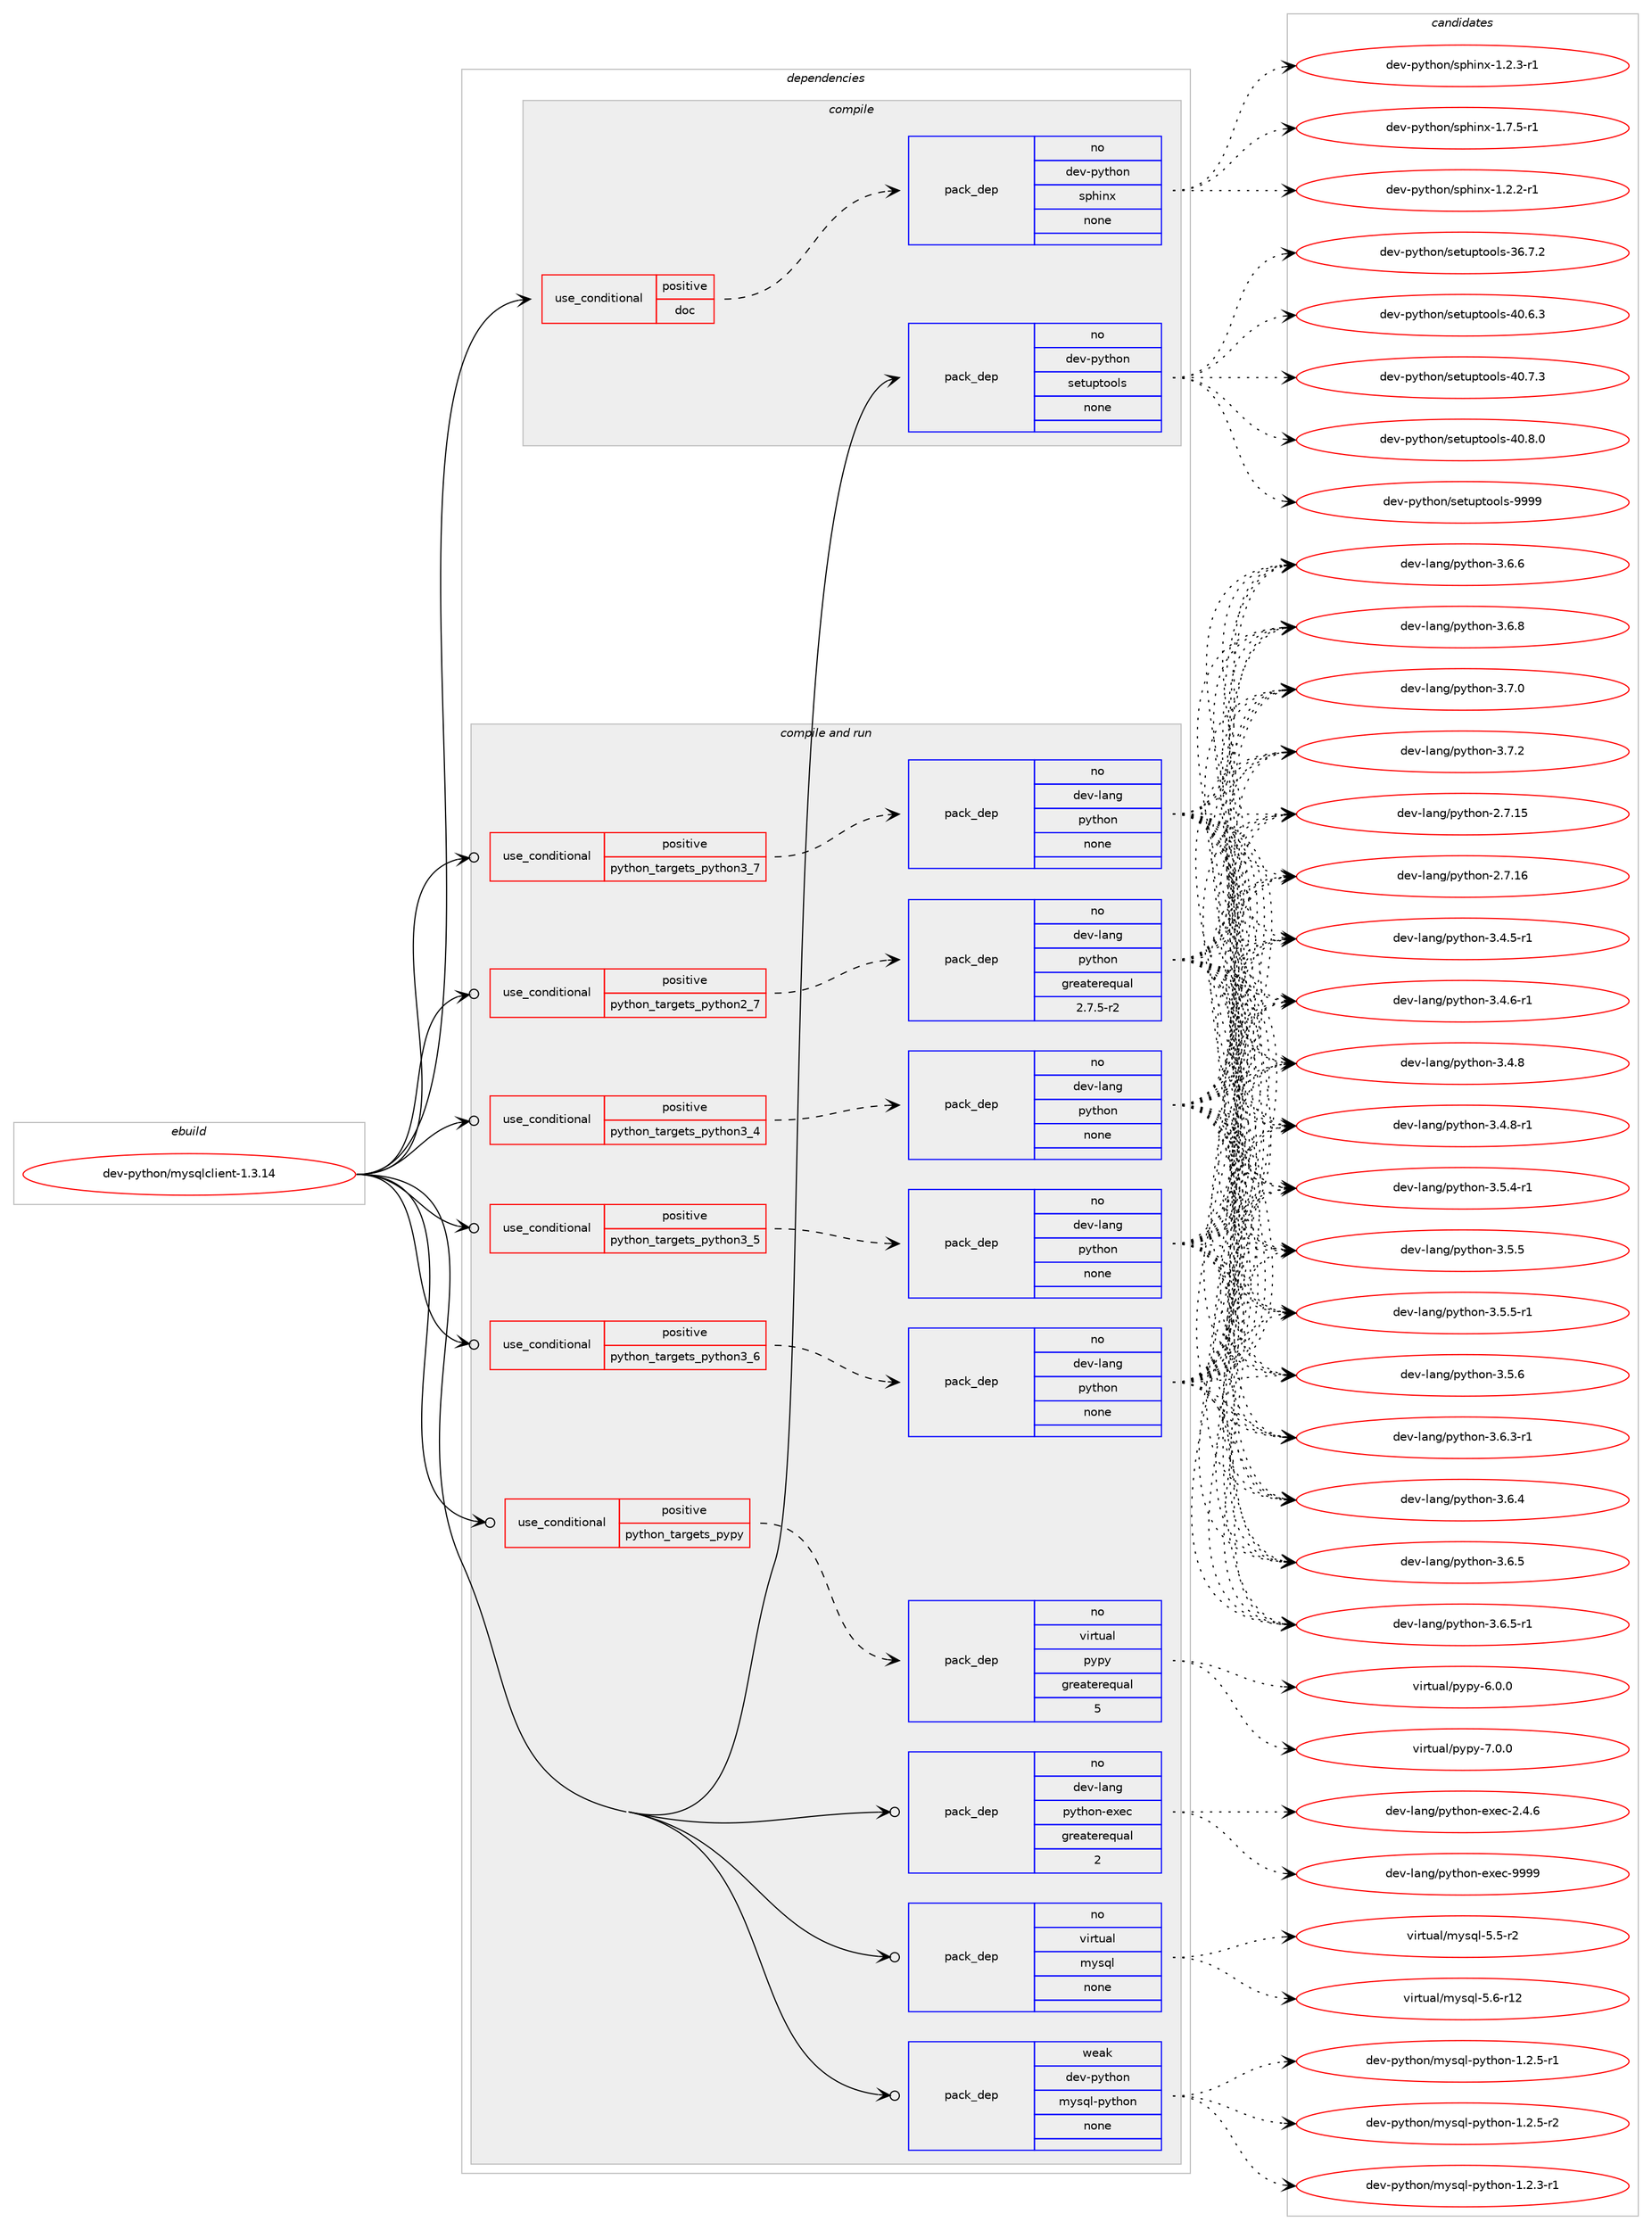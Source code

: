 digraph prolog {

# *************
# Graph options
# *************

newrank=true;
concentrate=true;
compound=true;
graph [rankdir=LR,fontname=Helvetica,fontsize=10,ranksep=1.5];#, ranksep=2.5, nodesep=0.2];
edge  [arrowhead=vee];
node  [fontname=Helvetica,fontsize=10];

# **********
# The ebuild
# **********

subgraph cluster_leftcol {
color=gray;
rank=same;
label=<<i>ebuild</i>>;
id [label="dev-python/mysqlclient-1.3.14", color=red, width=4, href="../dev-python/mysqlclient-1.3.14.svg"];
}

# ****************
# The dependencies
# ****************

subgraph cluster_midcol {
color=gray;
label=<<i>dependencies</i>>;
subgraph cluster_compile {
fillcolor="#eeeeee";
style=filled;
label=<<i>compile</i>>;
subgraph cond377838 {
dependency1419873 [label=<<TABLE BORDER="0" CELLBORDER="1" CELLSPACING="0" CELLPADDING="4"><TR><TD ROWSPAN="3" CELLPADDING="10">use_conditional</TD></TR><TR><TD>positive</TD></TR><TR><TD>doc</TD></TR></TABLE>>, shape=none, color=red];
subgraph pack1018761 {
dependency1419874 [label=<<TABLE BORDER="0" CELLBORDER="1" CELLSPACING="0" CELLPADDING="4" WIDTH="220"><TR><TD ROWSPAN="6" CELLPADDING="30">pack_dep</TD></TR><TR><TD WIDTH="110">no</TD></TR><TR><TD>dev-python</TD></TR><TR><TD>sphinx</TD></TR><TR><TD>none</TD></TR><TR><TD></TD></TR></TABLE>>, shape=none, color=blue];
}
dependency1419873:e -> dependency1419874:w [weight=20,style="dashed",arrowhead="vee"];
}
id:e -> dependency1419873:w [weight=20,style="solid",arrowhead="vee"];
subgraph pack1018762 {
dependency1419875 [label=<<TABLE BORDER="0" CELLBORDER="1" CELLSPACING="0" CELLPADDING="4" WIDTH="220"><TR><TD ROWSPAN="6" CELLPADDING="30">pack_dep</TD></TR><TR><TD WIDTH="110">no</TD></TR><TR><TD>dev-python</TD></TR><TR><TD>setuptools</TD></TR><TR><TD>none</TD></TR><TR><TD></TD></TR></TABLE>>, shape=none, color=blue];
}
id:e -> dependency1419875:w [weight=20,style="solid",arrowhead="vee"];
}
subgraph cluster_compileandrun {
fillcolor="#eeeeee";
style=filled;
label=<<i>compile and run</i>>;
subgraph cond377839 {
dependency1419876 [label=<<TABLE BORDER="0" CELLBORDER="1" CELLSPACING="0" CELLPADDING="4"><TR><TD ROWSPAN="3" CELLPADDING="10">use_conditional</TD></TR><TR><TD>positive</TD></TR><TR><TD>python_targets_pypy</TD></TR></TABLE>>, shape=none, color=red];
subgraph pack1018763 {
dependency1419877 [label=<<TABLE BORDER="0" CELLBORDER="1" CELLSPACING="0" CELLPADDING="4" WIDTH="220"><TR><TD ROWSPAN="6" CELLPADDING="30">pack_dep</TD></TR><TR><TD WIDTH="110">no</TD></TR><TR><TD>virtual</TD></TR><TR><TD>pypy</TD></TR><TR><TD>greaterequal</TD></TR><TR><TD>5</TD></TR></TABLE>>, shape=none, color=blue];
}
dependency1419876:e -> dependency1419877:w [weight=20,style="dashed",arrowhead="vee"];
}
id:e -> dependency1419876:w [weight=20,style="solid",arrowhead="odotvee"];
subgraph cond377840 {
dependency1419878 [label=<<TABLE BORDER="0" CELLBORDER="1" CELLSPACING="0" CELLPADDING="4"><TR><TD ROWSPAN="3" CELLPADDING="10">use_conditional</TD></TR><TR><TD>positive</TD></TR><TR><TD>python_targets_python2_7</TD></TR></TABLE>>, shape=none, color=red];
subgraph pack1018764 {
dependency1419879 [label=<<TABLE BORDER="0" CELLBORDER="1" CELLSPACING="0" CELLPADDING="4" WIDTH="220"><TR><TD ROWSPAN="6" CELLPADDING="30">pack_dep</TD></TR><TR><TD WIDTH="110">no</TD></TR><TR><TD>dev-lang</TD></TR><TR><TD>python</TD></TR><TR><TD>greaterequal</TD></TR><TR><TD>2.7.5-r2</TD></TR></TABLE>>, shape=none, color=blue];
}
dependency1419878:e -> dependency1419879:w [weight=20,style="dashed",arrowhead="vee"];
}
id:e -> dependency1419878:w [weight=20,style="solid",arrowhead="odotvee"];
subgraph cond377841 {
dependency1419880 [label=<<TABLE BORDER="0" CELLBORDER="1" CELLSPACING="0" CELLPADDING="4"><TR><TD ROWSPAN="3" CELLPADDING="10">use_conditional</TD></TR><TR><TD>positive</TD></TR><TR><TD>python_targets_python3_4</TD></TR></TABLE>>, shape=none, color=red];
subgraph pack1018765 {
dependency1419881 [label=<<TABLE BORDER="0" CELLBORDER="1" CELLSPACING="0" CELLPADDING="4" WIDTH="220"><TR><TD ROWSPAN="6" CELLPADDING="30">pack_dep</TD></TR><TR><TD WIDTH="110">no</TD></TR><TR><TD>dev-lang</TD></TR><TR><TD>python</TD></TR><TR><TD>none</TD></TR><TR><TD></TD></TR></TABLE>>, shape=none, color=blue];
}
dependency1419880:e -> dependency1419881:w [weight=20,style="dashed",arrowhead="vee"];
}
id:e -> dependency1419880:w [weight=20,style="solid",arrowhead="odotvee"];
subgraph cond377842 {
dependency1419882 [label=<<TABLE BORDER="0" CELLBORDER="1" CELLSPACING="0" CELLPADDING="4"><TR><TD ROWSPAN="3" CELLPADDING="10">use_conditional</TD></TR><TR><TD>positive</TD></TR><TR><TD>python_targets_python3_5</TD></TR></TABLE>>, shape=none, color=red];
subgraph pack1018766 {
dependency1419883 [label=<<TABLE BORDER="0" CELLBORDER="1" CELLSPACING="0" CELLPADDING="4" WIDTH="220"><TR><TD ROWSPAN="6" CELLPADDING="30">pack_dep</TD></TR><TR><TD WIDTH="110">no</TD></TR><TR><TD>dev-lang</TD></TR><TR><TD>python</TD></TR><TR><TD>none</TD></TR><TR><TD></TD></TR></TABLE>>, shape=none, color=blue];
}
dependency1419882:e -> dependency1419883:w [weight=20,style="dashed",arrowhead="vee"];
}
id:e -> dependency1419882:w [weight=20,style="solid",arrowhead="odotvee"];
subgraph cond377843 {
dependency1419884 [label=<<TABLE BORDER="0" CELLBORDER="1" CELLSPACING="0" CELLPADDING="4"><TR><TD ROWSPAN="3" CELLPADDING="10">use_conditional</TD></TR><TR><TD>positive</TD></TR><TR><TD>python_targets_python3_6</TD></TR></TABLE>>, shape=none, color=red];
subgraph pack1018767 {
dependency1419885 [label=<<TABLE BORDER="0" CELLBORDER="1" CELLSPACING="0" CELLPADDING="4" WIDTH="220"><TR><TD ROWSPAN="6" CELLPADDING="30">pack_dep</TD></TR><TR><TD WIDTH="110">no</TD></TR><TR><TD>dev-lang</TD></TR><TR><TD>python</TD></TR><TR><TD>none</TD></TR><TR><TD></TD></TR></TABLE>>, shape=none, color=blue];
}
dependency1419884:e -> dependency1419885:w [weight=20,style="dashed",arrowhead="vee"];
}
id:e -> dependency1419884:w [weight=20,style="solid",arrowhead="odotvee"];
subgraph cond377844 {
dependency1419886 [label=<<TABLE BORDER="0" CELLBORDER="1" CELLSPACING="0" CELLPADDING="4"><TR><TD ROWSPAN="3" CELLPADDING="10">use_conditional</TD></TR><TR><TD>positive</TD></TR><TR><TD>python_targets_python3_7</TD></TR></TABLE>>, shape=none, color=red];
subgraph pack1018768 {
dependency1419887 [label=<<TABLE BORDER="0" CELLBORDER="1" CELLSPACING="0" CELLPADDING="4" WIDTH="220"><TR><TD ROWSPAN="6" CELLPADDING="30">pack_dep</TD></TR><TR><TD WIDTH="110">no</TD></TR><TR><TD>dev-lang</TD></TR><TR><TD>python</TD></TR><TR><TD>none</TD></TR><TR><TD></TD></TR></TABLE>>, shape=none, color=blue];
}
dependency1419886:e -> dependency1419887:w [weight=20,style="dashed",arrowhead="vee"];
}
id:e -> dependency1419886:w [weight=20,style="solid",arrowhead="odotvee"];
subgraph pack1018769 {
dependency1419888 [label=<<TABLE BORDER="0" CELLBORDER="1" CELLSPACING="0" CELLPADDING="4" WIDTH="220"><TR><TD ROWSPAN="6" CELLPADDING="30">pack_dep</TD></TR><TR><TD WIDTH="110">no</TD></TR><TR><TD>dev-lang</TD></TR><TR><TD>python-exec</TD></TR><TR><TD>greaterequal</TD></TR><TR><TD>2</TD></TR></TABLE>>, shape=none, color=blue];
}
id:e -> dependency1419888:w [weight=20,style="solid",arrowhead="odotvee"];
subgraph pack1018770 {
dependency1419889 [label=<<TABLE BORDER="0" CELLBORDER="1" CELLSPACING="0" CELLPADDING="4" WIDTH="220"><TR><TD ROWSPAN="6" CELLPADDING="30">pack_dep</TD></TR><TR><TD WIDTH="110">no</TD></TR><TR><TD>virtual</TD></TR><TR><TD>mysql</TD></TR><TR><TD>none</TD></TR><TR><TD></TD></TR></TABLE>>, shape=none, color=blue];
}
id:e -> dependency1419889:w [weight=20,style="solid",arrowhead="odotvee"];
subgraph pack1018771 {
dependency1419890 [label=<<TABLE BORDER="0" CELLBORDER="1" CELLSPACING="0" CELLPADDING="4" WIDTH="220"><TR><TD ROWSPAN="6" CELLPADDING="30">pack_dep</TD></TR><TR><TD WIDTH="110">weak</TD></TR><TR><TD>dev-python</TD></TR><TR><TD>mysql-python</TD></TR><TR><TD>none</TD></TR><TR><TD></TD></TR></TABLE>>, shape=none, color=blue];
}
id:e -> dependency1419890:w [weight=20,style="solid",arrowhead="odotvee"];
}
subgraph cluster_run {
fillcolor="#eeeeee";
style=filled;
label=<<i>run</i>>;
}
}

# **************
# The candidates
# **************

subgraph cluster_choices {
rank=same;
color=gray;
label=<<i>candidates</i>>;

subgraph choice1018761 {
color=black;
nodesep=1;
choice10010111845112121116104111110471151121041051101204549465046504511449 [label="dev-python/sphinx-1.2.2-r1", color=red, width=4,href="../dev-python/sphinx-1.2.2-r1.svg"];
choice10010111845112121116104111110471151121041051101204549465046514511449 [label="dev-python/sphinx-1.2.3-r1", color=red, width=4,href="../dev-python/sphinx-1.2.3-r1.svg"];
choice10010111845112121116104111110471151121041051101204549465546534511449 [label="dev-python/sphinx-1.7.5-r1", color=red, width=4,href="../dev-python/sphinx-1.7.5-r1.svg"];
dependency1419874:e -> choice10010111845112121116104111110471151121041051101204549465046504511449:w [style=dotted,weight="100"];
dependency1419874:e -> choice10010111845112121116104111110471151121041051101204549465046514511449:w [style=dotted,weight="100"];
dependency1419874:e -> choice10010111845112121116104111110471151121041051101204549465546534511449:w [style=dotted,weight="100"];
}
subgraph choice1018762 {
color=black;
nodesep=1;
choice100101118451121211161041111104711510111611711211611111110811545515446554650 [label="dev-python/setuptools-36.7.2", color=red, width=4,href="../dev-python/setuptools-36.7.2.svg"];
choice100101118451121211161041111104711510111611711211611111110811545524846544651 [label="dev-python/setuptools-40.6.3", color=red, width=4,href="../dev-python/setuptools-40.6.3.svg"];
choice100101118451121211161041111104711510111611711211611111110811545524846554651 [label="dev-python/setuptools-40.7.3", color=red, width=4,href="../dev-python/setuptools-40.7.3.svg"];
choice100101118451121211161041111104711510111611711211611111110811545524846564648 [label="dev-python/setuptools-40.8.0", color=red, width=4,href="../dev-python/setuptools-40.8.0.svg"];
choice10010111845112121116104111110471151011161171121161111111081154557575757 [label="dev-python/setuptools-9999", color=red, width=4,href="../dev-python/setuptools-9999.svg"];
dependency1419875:e -> choice100101118451121211161041111104711510111611711211611111110811545515446554650:w [style=dotted,weight="100"];
dependency1419875:e -> choice100101118451121211161041111104711510111611711211611111110811545524846544651:w [style=dotted,weight="100"];
dependency1419875:e -> choice100101118451121211161041111104711510111611711211611111110811545524846554651:w [style=dotted,weight="100"];
dependency1419875:e -> choice100101118451121211161041111104711510111611711211611111110811545524846564648:w [style=dotted,weight="100"];
dependency1419875:e -> choice10010111845112121116104111110471151011161171121161111111081154557575757:w [style=dotted,weight="100"];
}
subgraph choice1018763 {
color=black;
nodesep=1;
choice1181051141161179710847112121112121455446484648 [label="virtual/pypy-6.0.0", color=red, width=4,href="../virtual/pypy-6.0.0.svg"];
choice1181051141161179710847112121112121455546484648 [label="virtual/pypy-7.0.0", color=red, width=4,href="../virtual/pypy-7.0.0.svg"];
dependency1419877:e -> choice1181051141161179710847112121112121455446484648:w [style=dotted,weight="100"];
dependency1419877:e -> choice1181051141161179710847112121112121455546484648:w [style=dotted,weight="100"];
}
subgraph choice1018764 {
color=black;
nodesep=1;
choice10010111845108971101034711212111610411111045504655464953 [label="dev-lang/python-2.7.15", color=red, width=4,href="../dev-lang/python-2.7.15.svg"];
choice10010111845108971101034711212111610411111045504655464954 [label="dev-lang/python-2.7.16", color=red, width=4,href="../dev-lang/python-2.7.16.svg"];
choice1001011184510897110103471121211161041111104551465246534511449 [label="dev-lang/python-3.4.5-r1", color=red, width=4,href="../dev-lang/python-3.4.5-r1.svg"];
choice1001011184510897110103471121211161041111104551465246544511449 [label="dev-lang/python-3.4.6-r1", color=red, width=4,href="../dev-lang/python-3.4.6-r1.svg"];
choice100101118451089711010347112121116104111110455146524656 [label="dev-lang/python-3.4.8", color=red, width=4,href="../dev-lang/python-3.4.8.svg"];
choice1001011184510897110103471121211161041111104551465246564511449 [label="dev-lang/python-3.4.8-r1", color=red, width=4,href="../dev-lang/python-3.4.8-r1.svg"];
choice1001011184510897110103471121211161041111104551465346524511449 [label="dev-lang/python-3.5.4-r1", color=red, width=4,href="../dev-lang/python-3.5.4-r1.svg"];
choice100101118451089711010347112121116104111110455146534653 [label="dev-lang/python-3.5.5", color=red, width=4,href="../dev-lang/python-3.5.5.svg"];
choice1001011184510897110103471121211161041111104551465346534511449 [label="dev-lang/python-3.5.5-r1", color=red, width=4,href="../dev-lang/python-3.5.5-r1.svg"];
choice100101118451089711010347112121116104111110455146534654 [label="dev-lang/python-3.5.6", color=red, width=4,href="../dev-lang/python-3.5.6.svg"];
choice1001011184510897110103471121211161041111104551465446514511449 [label="dev-lang/python-3.6.3-r1", color=red, width=4,href="../dev-lang/python-3.6.3-r1.svg"];
choice100101118451089711010347112121116104111110455146544652 [label="dev-lang/python-3.6.4", color=red, width=4,href="../dev-lang/python-3.6.4.svg"];
choice100101118451089711010347112121116104111110455146544653 [label="dev-lang/python-3.6.5", color=red, width=4,href="../dev-lang/python-3.6.5.svg"];
choice1001011184510897110103471121211161041111104551465446534511449 [label="dev-lang/python-3.6.5-r1", color=red, width=4,href="../dev-lang/python-3.6.5-r1.svg"];
choice100101118451089711010347112121116104111110455146544654 [label="dev-lang/python-3.6.6", color=red, width=4,href="../dev-lang/python-3.6.6.svg"];
choice100101118451089711010347112121116104111110455146544656 [label="dev-lang/python-3.6.8", color=red, width=4,href="../dev-lang/python-3.6.8.svg"];
choice100101118451089711010347112121116104111110455146554648 [label="dev-lang/python-3.7.0", color=red, width=4,href="../dev-lang/python-3.7.0.svg"];
choice100101118451089711010347112121116104111110455146554650 [label="dev-lang/python-3.7.2", color=red, width=4,href="../dev-lang/python-3.7.2.svg"];
dependency1419879:e -> choice10010111845108971101034711212111610411111045504655464953:w [style=dotted,weight="100"];
dependency1419879:e -> choice10010111845108971101034711212111610411111045504655464954:w [style=dotted,weight="100"];
dependency1419879:e -> choice1001011184510897110103471121211161041111104551465246534511449:w [style=dotted,weight="100"];
dependency1419879:e -> choice1001011184510897110103471121211161041111104551465246544511449:w [style=dotted,weight="100"];
dependency1419879:e -> choice100101118451089711010347112121116104111110455146524656:w [style=dotted,weight="100"];
dependency1419879:e -> choice1001011184510897110103471121211161041111104551465246564511449:w [style=dotted,weight="100"];
dependency1419879:e -> choice1001011184510897110103471121211161041111104551465346524511449:w [style=dotted,weight="100"];
dependency1419879:e -> choice100101118451089711010347112121116104111110455146534653:w [style=dotted,weight="100"];
dependency1419879:e -> choice1001011184510897110103471121211161041111104551465346534511449:w [style=dotted,weight="100"];
dependency1419879:e -> choice100101118451089711010347112121116104111110455146534654:w [style=dotted,weight="100"];
dependency1419879:e -> choice1001011184510897110103471121211161041111104551465446514511449:w [style=dotted,weight="100"];
dependency1419879:e -> choice100101118451089711010347112121116104111110455146544652:w [style=dotted,weight="100"];
dependency1419879:e -> choice100101118451089711010347112121116104111110455146544653:w [style=dotted,weight="100"];
dependency1419879:e -> choice1001011184510897110103471121211161041111104551465446534511449:w [style=dotted,weight="100"];
dependency1419879:e -> choice100101118451089711010347112121116104111110455146544654:w [style=dotted,weight="100"];
dependency1419879:e -> choice100101118451089711010347112121116104111110455146544656:w [style=dotted,weight="100"];
dependency1419879:e -> choice100101118451089711010347112121116104111110455146554648:w [style=dotted,weight="100"];
dependency1419879:e -> choice100101118451089711010347112121116104111110455146554650:w [style=dotted,weight="100"];
}
subgraph choice1018765 {
color=black;
nodesep=1;
choice10010111845108971101034711212111610411111045504655464953 [label="dev-lang/python-2.7.15", color=red, width=4,href="../dev-lang/python-2.7.15.svg"];
choice10010111845108971101034711212111610411111045504655464954 [label="dev-lang/python-2.7.16", color=red, width=4,href="../dev-lang/python-2.7.16.svg"];
choice1001011184510897110103471121211161041111104551465246534511449 [label="dev-lang/python-3.4.5-r1", color=red, width=4,href="../dev-lang/python-3.4.5-r1.svg"];
choice1001011184510897110103471121211161041111104551465246544511449 [label="dev-lang/python-3.4.6-r1", color=red, width=4,href="../dev-lang/python-3.4.6-r1.svg"];
choice100101118451089711010347112121116104111110455146524656 [label="dev-lang/python-3.4.8", color=red, width=4,href="../dev-lang/python-3.4.8.svg"];
choice1001011184510897110103471121211161041111104551465246564511449 [label="dev-lang/python-3.4.8-r1", color=red, width=4,href="../dev-lang/python-3.4.8-r1.svg"];
choice1001011184510897110103471121211161041111104551465346524511449 [label="dev-lang/python-3.5.4-r1", color=red, width=4,href="../dev-lang/python-3.5.4-r1.svg"];
choice100101118451089711010347112121116104111110455146534653 [label="dev-lang/python-3.5.5", color=red, width=4,href="../dev-lang/python-3.5.5.svg"];
choice1001011184510897110103471121211161041111104551465346534511449 [label="dev-lang/python-3.5.5-r1", color=red, width=4,href="../dev-lang/python-3.5.5-r1.svg"];
choice100101118451089711010347112121116104111110455146534654 [label="dev-lang/python-3.5.6", color=red, width=4,href="../dev-lang/python-3.5.6.svg"];
choice1001011184510897110103471121211161041111104551465446514511449 [label="dev-lang/python-3.6.3-r1", color=red, width=4,href="../dev-lang/python-3.6.3-r1.svg"];
choice100101118451089711010347112121116104111110455146544652 [label="dev-lang/python-3.6.4", color=red, width=4,href="../dev-lang/python-3.6.4.svg"];
choice100101118451089711010347112121116104111110455146544653 [label="dev-lang/python-3.6.5", color=red, width=4,href="../dev-lang/python-3.6.5.svg"];
choice1001011184510897110103471121211161041111104551465446534511449 [label="dev-lang/python-3.6.5-r1", color=red, width=4,href="../dev-lang/python-3.6.5-r1.svg"];
choice100101118451089711010347112121116104111110455146544654 [label="dev-lang/python-3.6.6", color=red, width=4,href="../dev-lang/python-3.6.6.svg"];
choice100101118451089711010347112121116104111110455146544656 [label="dev-lang/python-3.6.8", color=red, width=4,href="../dev-lang/python-3.6.8.svg"];
choice100101118451089711010347112121116104111110455146554648 [label="dev-lang/python-3.7.0", color=red, width=4,href="../dev-lang/python-3.7.0.svg"];
choice100101118451089711010347112121116104111110455146554650 [label="dev-lang/python-3.7.2", color=red, width=4,href="../dev-lang/python-3.7.2.svg"];
dependency1419881:e -> choice10010111845108971101034711212111610411111045504655464953:w [style=dotted,weight="100"];
dependency1419881:e -> choice10010111845108971101034711212111610411111045504655464954:w [style=dotted,weight="100"];
dependency1419881:e -> choice1001011184510897110103471121211161041111104551465246534511449:w [style=dotted,weight="100"];
dependency1419881:e -> choice1001011184510897110103471121211161041111104551465246544511449:w [style=dotted,weight="100"];
dependency1419881:e -> choice100101118451089711010347112121116104111110455146524656:w [style=dotted,weight="100"];
dependency1419881:e -> choice1001011184510897110103471121211161041111104551465246564511449:w [style=dotted,weight="100"];
dependency1419881:e -> choice1001011184510897110103471121211161041111104551465346524511449:w [style=dotted,weight="100"];
dependency1419881:e -> choice100101118451089711010347112121116104111110455146534653:w [style=dotted,weight="100"];
dependency1419881:e -> choice1001011184510897110103471121211161041111104551465346534511449:w [style=dotted,weight="100"];
dependency1419881:e -> choice100101118451089711010347112121116104111110455146534654:w [style=dotted,weight="100"];
dependency1419881:e -> choice1001011184510897110103471121211161041111104551465446514511449:w [style=dotted,weight="100"];
dependency1419881:e -> choice100101118451089711010347112121116104111110455146544652:w [style=dotted,weight="100"];
dependency1419881:e -> choice100101118451089711010347112121116104111110455146544653:w [style=dotted,weight="100"];
dependency1419881:e -> choice1001011184510897110103471121211161041111104551465446534511449:w [style=dotted,weight="100"];
dependency1419881:e -> choice100101118451089711010347112121116104111110455146544654:w [style=dotted,weight="100"];
dependency1419881:e -> choice100101118451089711010347112121116104111110455146544656:w [style=dotted,weight="100"];
dependency1419881:e -> choice100101118451089711010347112121116104111110455146554648:w [style=dotted,weight="100"];
dependency1419881:e -> choice100101118451089711010347112121116104111110455146554650:w [style=dotted,weight="100"];
}
subgraph choice1018766 {
color=black;
nodesep=1;
choice10010111845108971101034711212111610411111045504655464953 [label="dev-lang/python-2.7.15", color=red, width=4,href="../dev-lang/python-2.7.15.svg"];
choice10010111845108971101034711212111610411111045504655464954 [label="dev-lang/python-2.7.16", color=red, width=4,href="../dev-lang/python-2.7.16.svg"];
choice1001011184510897110103471121211161041111104551465246534511449 [label="dev-lang/python-3.4.5-r1", color=red, width=4,href="../dev-lang/python-3.4.5-r1.svg"];
choice1001011184510897110103471121211161041111104551465246544511449 [label="dev-lang/python-3.4.6-r1", color=red, width=4,href="../dev-lang/python-3.4.6-r1.svg"];
choice100101118451089711010347112121116104111110455146524656 [label="dev-lang/python-3.4.8", color=red, width=4,href="../dev-lang/python-3.4.8.svg"];
choice1001011184510897110103471121211161041111104551465246564511449 [label="dev-lang/python-3.4.8-r1", color=red, width=4,href="../dev-lang/python-3.4.8-r1.svg"];
choice1001011184510897110103471121211161041111104551465346524511449 [label="dev-lang/python-3.5.4-r1", color=red, width=4,href="../dev-lang/python-3.5.4-r1.svg"];
choice100101118451089711010347112121116104111110455146534653 [label="dev-lang/python-3.5.5", color=red, width=4,href="../dev-lang/python-3.5.5.svg"];
choice1001011184510897110103471121211161041111104551465346534511449 [label="dev-lang/python-3.5.5-r1", color=red, width=4,href="../dev-lang/python-3.5.5-r1.svg"];
choice100101118451089711010347112121116104111110455146534654 [label="dev-lang/python-3.5.6", color=red, width=4,href="../dev-lang/python-3.5.6.svg"];
choice1001011184510897110103471121211161041111104551465446514511449 [label="dev-lang/python-3.6.3-r1", color=red, width=4,href="../dev-lang/python-3.6.3-r1.svg"];
choice100101118451089711010347112121116104111110455146544652 [label="dev-lang/python-3.6.4", color=red, width=4,href="../dev-lang/python-3.6.4.svg"];
choice100101118451089711010347112121116104111110455146544653 [label="dev-lang/python-3.6.5", color=red, width=4,href="../dev-lang/python-3.6.5.svg"];
choice1001011184510897110103471121211161041111104551465446534511449 [label="dev-lang/python-3.6.5-r1", color=red, width=4,href="../dev-lang/python-3.6.5-r1.svg"];
choice100101118451089711010347112121116104111110455146544654 [label="dev-lang/python-3.6.6", color=red, width=4,href="../dev-lang/python-3.6.6.svg"];
choice100101118451089711010347112121116104111110455146544656 [label="dev-lang/python-3.6.8", color=red, width=4,href="../dev-lang/python-3.6.8.svg"];
choice100101118451089711010347112121116104111110455146554648 [label="dev-lang/python-3.7.0", color=red, width=4,href="../dev-lang/python-3.7.0.svg"];
choice100101118451089711010347112121116104111110455146554650 [label="dev-lang/python-3.7.2", color=red, width=4,href="../dev-lang/python-3.7.2.svg"];
dependency1419883:e -> choice10010111845108971101034711212111610411111045504655464953:w [style=dotted,weight="100"];
dependency1419883:e -> choice10010111845108971101034711212111610411111045504655464954:w [style=dotted,weight="100"];
dependency1419883:e -> choice1001011184510897110103471121211161041111104551465246534511449:w [style=dotted,weight="100"];
dependency1419883:e -> choice1001011184510897110103471121211161041111104551465246544511449:w [style=dotted,weight="100"];
dependency1419883:e -> choice100101118451089711010347112121116104111110455146524656:w [style=dotted,weight="100"];
dependency1419883:e -> choice1001011184510897110103471121211161041111104551465246564511449:w [style=dotted,weight="100"];
dependency1419883:e -> choice1001011184510897110103471121211161041111104551465346524511449:w [style=dotted,weight="100"];
dependency1419883:e -> choice100101118451089711010347112121116104111110455146534653:w [style=dotted,weight="100"];
dependency1419883:e -> choice1001011184510897110103471121211161041111104551465346534511449:w [style=dotted,weight="100"];
dependency1419883:e -> choice100101118451089711010347112121116104111110455146534654:w [style=dotted,weight="100"];
dependency1419883:e -> choice1001011184510897110103471121211161041111104551465446514511449:w [style=dotted,weight="100"];
dependency1419883:e -> choice100101118451089711010347112121116104111110455146544652:w [style=dotted,weight="100"];
dependency1419883:e -> choice100101118451089711010347112121116104111110455146544653:w [style=dotted,weight="100"];
dependency1419883:e -> choice1001011184510897110103471121211161041111104551465446534511449:w [style=dotted,weight="100"];
dependency1419883:e -> choice100101118451089711010347112121116104111110455146544654:w [style=dotted,weight="100"];
dependency1419883:e -> choice100101118451089711010347112121116104111110455146544656:w [style=dotted,weight="100"];
dependency1419883:e -> choice100101118451089711010347112121116104111110455146554648:w [style=dotted,weight="100"];
dependency1419883:e -> choice100101118451089711010347112121116104111110455146554650:w [style=dotted,weight="100"];
}
subgraph choice1018767 {
color=black;
nodesep=1;
choice10010111845108971101034711212111610411111045504655464953 [label="dev-lang/python-2.7.15", color=red, width=4,href="../dev-lang/python-2.7.15.svg"];
choice10010111845108971101034711212111610411111045504655464954 [label="dev-lang/python-2.7.16", color=red, width=4,href="../dev-lang/python-2.7.16.svg"];
choice1001011184510897110103471121211161041111104551465246534511449 [label="dev-lang/python-3.4.5-r1", color=red, width=4,href="../dev-lang/python-3.4.5-r1.svg"];
choice1001011184510897110103471121211161041111104551465246544511449 [label="dev-lang/python-3.4.6-r1", color=red, width=4,href="../dev-lang/python-3.4.6-r1.svg"];
choice100101118451089711010347112121116104111110455146524656 [label="dev-lang/python-3.4.8", color=red, width=4,href="../dev-lang/python-3.4.8.svg"];
choice1001011184510897110103471121211161041111104551465246564511449 [label="dev-lang/python-3.4.8-r1", color=red, width=4,href="../dev-lang/python-3.4.8-r1.svg"];
choice1001011184510897110103471121211161041111104551465346524511449 [label="dev-lang/python-3.5.4-r1", color=red, width=4,href="../dev-lang/python-3.5.4-r1.svg"];
choice100101118451089711010347112121116104111110455146534653 [label="dev-lang/python-3.5.5", color=red, width=4,href="../dev-lang/python-3.5.5.svg"];
choice1001011184510897110103471121211161041111104551465346534511449 [label="dev-lang/python-3.5.5-r1", color=red, width=4,href="../dev-lang/python-3.5.5-r1.svg"];
choice100101118451089711010347112121116104111110455146534654 [label="dev-lang/python-3.5.6", color=red, width=4,href="../dev-lang/python-3.5.6.svg"];
choice1001011184510897110103471121211161041111104551465446514511449 [label="dev-lang/python-3.6.3-r1", color=red, width=4,href="../dev-lang/python-3.6.3-r1.svg"];
choice100101118451089711010347112121116104111110455146544652 [label="dev-lang/python-3.6.4", color=red, width=4,href="../dev-lang/python-3.6.4.svg"];
choice100101118451089711010347112121116104111110455146544653 [label="dev-lang/python-3.6.5", color=red, width=4,href="../dev-lang/python-3.6.5.svg"];
choice1001011184510897110103471121211161041111104551465446534511449 [label="dev-lang/python-3.6.5-r1", color=red, width=4,href="../dev-lang/python-3.6.5-r1.svg"];
choice100101118451089711010347112121116104111110455146544654 [label="dev-lang/python-3.6.6", color=red, width=4,href="../dev-lang/python-3.6.6.svg"];
choice100101118451089711010347112121116104111110455146544656 [label="dev-lang/python-3.6.8", color=red, width=4,href="../dev-lang/python-3.6.8.svg"];
choice100101118451089711010347112121116104111110455146554648 [label="dev-lang/python-3.7.0", color=red, width=4,href="../dev-lang/python-3.7.0.svg"];
choice100101118451089711010347112121116104111110455146554650 [label="dev-lang/python-3.7.2", color=red, width=4,href="../dev-lang/python-3.7.2.svg"];
dependency1419885:e -> choice10010111845108971101034711212111610411111045504655464953:w [style=dotted,weight="100"];
dependency1419885:e -> choice10010111845108971101034711212111610411111045504655464954:w [style=dotted,weight="100"];
dependency1419885:e -> choice1001011184510897110103471121211161041111104551465246534511449:w [style=dotted,weight="100"];
dependency1419885:e -> choice1001011184510897110103471121211161041111104551465246544511449:w [style=dotted,weight="100"];
dependency1419885:e -> choice100101118451089711010347112121116104111110455146524656:w [style=dotted,weight="100"];
dependency1419885:e -> choice1001011184510897110103471121211161041111104551465246564511449:w [style=dotted,weight="100"];
dependency1419885:e -> choice1001011184510897110103471121211161041111104551465346524511449:w [style=dotted,weight="100"];
dependency1419885:e -> choice100101118451089711010347112121116104111110455146534653:w [style=dotted,weight="100"];
dependency1419885:e -> choice1001011184510897110103471121211161041111104551465346534511449:w [style=dotted,weight="100"];
dependency1419885:e -> choice100101118451089711010347112121116104111110455146534654:w [style=dotted,weight="100"];
dependency1419885:e -> choice1001011184510897110103471121211161041111104551465446514511449:w [style=dotted,weight="100"];
dependency1419885:e -> choice100101118451089711010347112121116104111110455146544652:w [style=dotted,weight="100"];
dependency1419885:e -> choice100101118451089711010347112121116104111110455146544653:w [style=dotted,weight="100"];
dependency1419885:e -> choice1001011184510897110103471121211161041111104551465446534511449:w [style=dotted,weight="100"];
dependency1419885:e -> choice100101118451089711010347112121116104111110455146544654:w [style=dotted,weight="100"];
dependency1419885:e -> choice100101118451089711010347112121116104111110455146544656:w [style=dotted,weight="100"];
dependency1419885:e -> choice100101118451089711010347112121116104111110455146554648:w [style=dotted,weight="100"];
dependency1419885:e -> choice100101118451089711010347112121116104111110455146554650:w [style=dotted,weight="100"];
}
subgraph choice1018768 {
color=black;
nodesep=1;
choice10010111845108971101034711212111610411111045504655464953 [label="dev-lang/python-2.7.15", color=red, width=4,href="../dev-lang/python-2.7.15.svg"];
choice10010111845108971101034711212111610411111045504655464954 [label="dev-lang/python-2.7.16", color=red, width=4,href="../dev-lang/python-2.7.16.svg"];
choice1001011184510897110103471121211161041111104551465246534511449 [label="dev-lang/python-3.4.5-r1", color=red, width=4,href="../dev-lang/python-3.4.5-r1.svg"];
choice1001011184510897110103471121211161041111104551465246544511449 [label="dev-lang/python-3.4.6-r1", color=red, width=4,href="../dev-lang/python-3.4.6-r1.svg"];
choice100101118451089711010347112121116104111110455146524656 [label="dev-lang/python-3.4.8", color=red, width=4,href="../dev-lang/python-3.4.8.svg"];
choice1001011184510897110103471121211161041111104551465246564511449 [label="dev-lang/python-3.4.8-r1", color=red, width=4,href="../dev-lang/python-3.4.8-r1.svg"];
choice1001011184510897110103471121211161041111104551465346524511449 [label="dev-lang/python-3.5.4-r1", color=red, width=4,href="../dev-lang/python-3.5.4-r1.svg"];
choice100101118451089711010347112121116104111110455146534653 [label="dev-lang/python-3.5.5", color=red, width=4,href="../dev-lang/python-3.5.5.svg"];
choice1001011184510897110103471121211161041111104551465346534511449 [label="dev-lang/python-3.5.5-r1", color=red, width=4,href="../dev-lang/python-3.5.5-r1.svg"];
choice100101118451089711010347112121116104111110455146534654 [label="dev-lang/python-3.5.6", color=red, width=4,href="../dev-lang/python-3.5.6.svg"];
choice1001011184510897110103471121211161041111104551465446514511449 [label="dev-lang/python-3.6.3-r1", color=red, width=4,href="../dev-lang/python-3.6.3-r1.svg"];
choice100101118451089711010347112121116104111110455146544652 [label="dev-lang/python-3.6.4", color=red, width=4,href="../dev-lang/python-3.6.4.svg"];
choice100101118451089711010347112121116104111110455146544653 [label="dev-lang/python-3.6.5", color=red, width=4,href="../dev-lang/python-3.6.5.svg"];
choice1001011184510897110103471121211161041111104551465446534511449 [label="dev-lang/python-3.6.5-r1", color=red, width=4,href="../dev-lang/python-3.6.5-r1.svg"];
choice100101118451089711010347112121116104111110455146544654 [label="dev-lang/python-3.6.6", color=red, width=4,href="../dev-lang/python-3.6.6.svg"];
choice100101118451089711010347112121116104111110455146544656 [label="dev-lang/python-3.6.8", color=red, width=4,href="../dev-lang/python-3.6.8.svg"];
choice100101118451089711010347112121116104111110455146554648 [label="dev-lang/python-3.7.0", color=red, width=4,href="../dev-lang/python-3.7.0.svg"];
choice100101118451089711010347112121116104111110455146554650 [label="dev-lang/python-3.7.2", color=red, width=4,href="../dev-lang/python-3.7.2.svg"];
dependency1419887:e -> choice10010111845108971101034711212111610411111045504655464953:w [style=dotted,weight="100"];
dependency1419887:e -> choice10010111845108971101034711212111610411111045504655464954:w [style=dotted,weight="100"];
dependency1419887:e -> choice1001011184510897110103471121211161041111104551465246534511449:w [style=dotted,weight="100"];
dependency1419887:e -> choice1001011184510897110103471121211161041111104551465246544511449:w [style=dotted,weight="100"];
dependency1419887:e -> choice100101118451089711010347112121116104111110455146524656:w [style=dotted,weight="100"];
dependency1419887:e -> choice1001011184510897110103471121211161041111104551465246564511449:w [style=dotted,weight="100"];
dependency1419887:e -> choice1001011184510897110103471121211161041111104551465346524511449:w [style=dotted,weight="100"];
dependency1419887:e -> choice100101118451089711010347112121116104111110455146534653:w [style=dotted,weight="100"];
dependency1419887:e -> choice1001011184510897110103471121211161041111104551465346534511449:w [style=dotted,weight="100"];
dependency1419887:e -> choice100101118451089711010347112121116104111110455146534654:w [style=dotted,weight="100"];
dependency1419887:e -> choice1001011184510897110103471121211161041111104551465446514511449:w [style=dotted,weight="100"];
dependency1419887:e -> choice100101118451089711010347112121116104111110455146544652:w [style=dotted,weight="100"];
dependency1419887:e -> choice100101118451089711010347112121116104111110455146544653:w [style=dotted,weight="100"];
dependency1419887:e -> choice1001011184510897110103471121211161041111104551465446534511449:w [style=dotted,weight="100"];
dependency1419887:e -> choice100101118451089711010347112121116104111110455146544654:w [style=dotted,weight="100"];
dependency1419887:e -> choice100101118451089711010347112121116104111110455146544656:w [style=dotted,weight="100"];
dependency1419887:e -> choice100101118451089711010347112121116104111110455146554648:w [style=dotted,weight="100"];
dependency1419887:e -> choice100101118451089711010347112121116104111110455146554650:w [style=dotted,weight="100"];
}
subgraph choice1018769 {
color=black;
nodesep=1;
choice1001011184510897110103471121211161041111104510112010199455046524654 [label="dev-lang/python-exec-2.4.6", color=red, width=4,href="../dev-lang/python-exec-2.4.6.svg"];
choice10010111845108971101034711212111610411111045101120101994557575757 [label="dev-lang/python-exec-9999", color=red, width=4,href="../dev-lang/python-exec-9999.svg"];
dependency1419888:e -> choice1001011184510897110103471121211161041111104510112010199455046524654:w [style=dotted,weight="100"];
dependency1419888:e -> choice10010111845108971101034711212111610411111045101120101994557575757:w [style=dotted,weight="100"];
}
subgraph choice1018770 {
color=black;
nodesep=1;
choice1181051141161179710847109121115113108455346534511450 [label="virtual/mysql-5.5-r2", color=red, width=4,href="../virtual/mysql-5.5-r2.svg"];
choice118105114116117971084710912111511310845534654451144950 [label="virtual/mysql-5.6-r12", color=red, width=4,href="../virtual/mysql-5.6-r12.svg"];
dependency1419889:e -> choice1181051141161179710847109121115113108455346534511450:w [style=dotted,weight="100"];
dependency1419889:e -> choice118105114116117971084710912111511310845534654451144950:w [style=dotted,weight="100"];
}
subgraph choice1018771 {
color=black;
nodesep=1;
choice1001011184511212111610411111047109121115113108451121211161041111104549465046514511449 [label="dev-python/mysql-python-1.2.3-r1", color=red, width=4,href="../dev-python/mysql-python-1.2.3-r1.svg"];
choice1001011184511212111610411111047109121115113108451121211161041111104549465046534511449 [label="dev-python/mysql-python-1.2.5-r1", color=red, width=4,href="../dev-python/mysql-python-1.2.5-r1.svg"];
choice1001011184511212111610411111047109121115113108451121211161041111104549465046534511450 [label="dev-python/mysql-python-1.2.5-r2", color=red, width=4,href="../dev-python/mysql-python-1.2.5-r2.svg"];
dependency1419890:e -> choice1001011184511212111610411111047109121115113108451121211161041111104549465046514511449:w [style=dotted,weight="100"];
dependency1419890:e -> choice1001011184511212111610411111047109121115113108451121211161041111104549465046534511449:w [style=dotted,weight="100"];
dependency1419890:e -> choice1001011184511212111610411111047109121115113108451121211161041111104549465046534511450:w [style=dotted,weight="100"];
}
}

}
